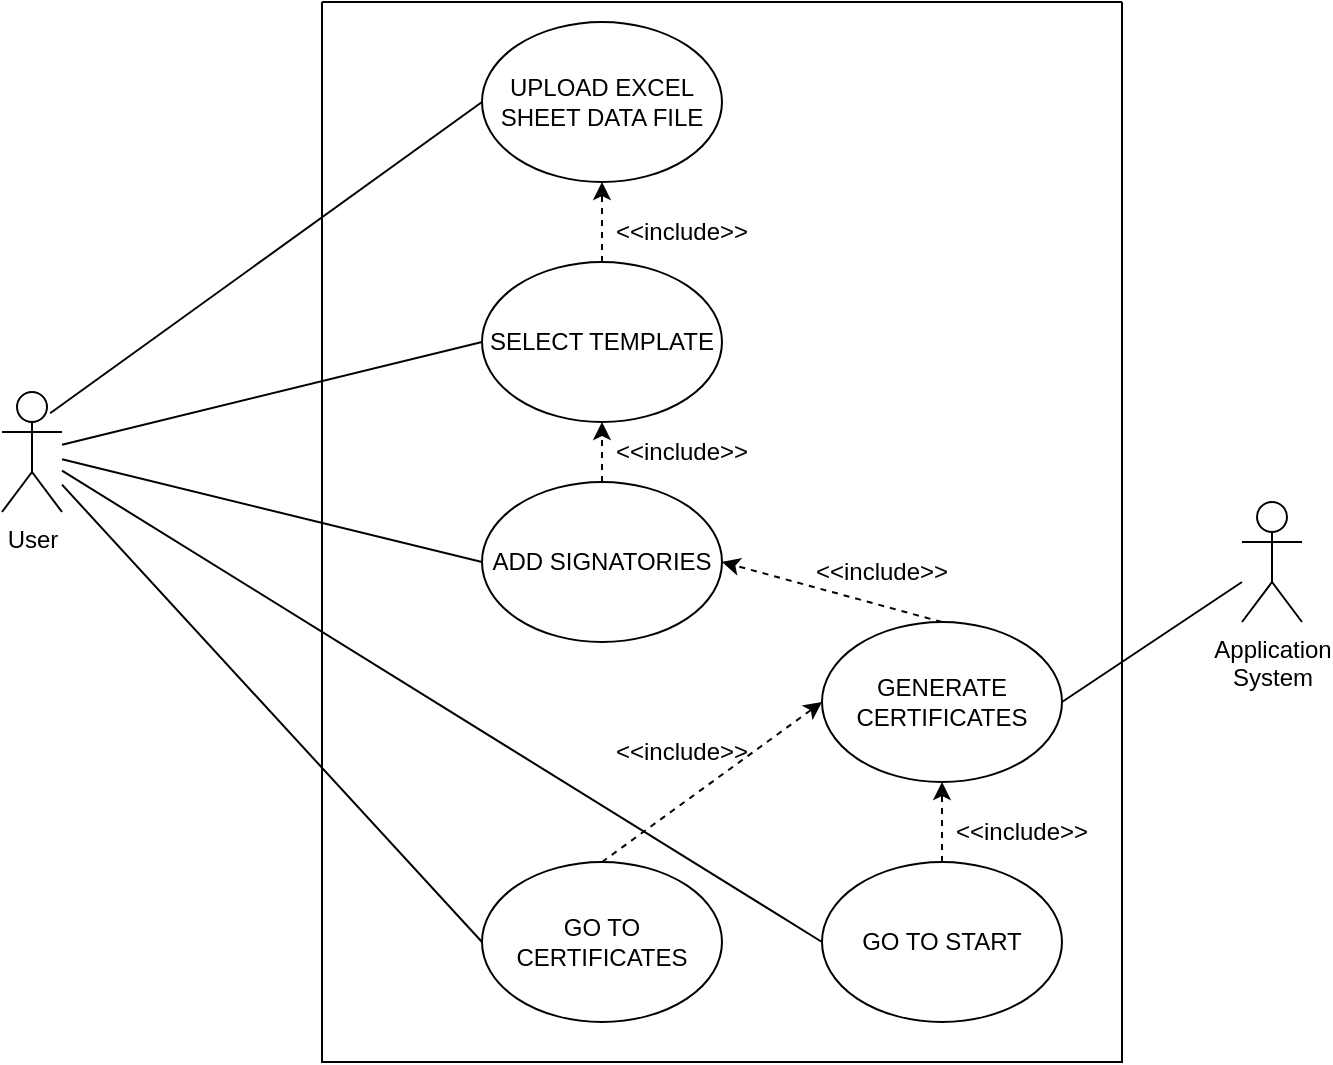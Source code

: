 <mxfile version="15.6.2" type="github">
  <diagram id="2qExpmGDyMYg8OurNlV5" name="Page-1">
    <mxGraphModel dx="2797" dy="3980" grid="1" gridSize="10" guides="1" tooltips="1" connect="1" arrows="1" fold="1" page="1" pageScale="1" pageWidth="850" pageHeight="1100" math="0" shadow="0">
      <root>
        <mxCell id="0" />
        <mxCell id="1" parent="0" />
        <mxCell id="dS0tU1C4Hypq0hL0aEkq-9" style="rounded=0;orthogonalLoop=1;jettySize=auto;html=1;exitX=0;exitY=0.5;exitDx=0;exitDy=0;endArrow=none;endFill=0;entryX=0.802;entryY=0.177;entryDx=0;entryDy=0;entryPerimeter=0;" edge="1" parent="1" source="dS0tU1C4Hypq0hL0aEkq-1" target="dS0tU1C4Hypq0hL0aEkq-8">
          <mxGeometry relative="1" as="geometry">
            <mxPoint x="-1320" y="-2590" as="targetPoint" />
          </mxGeometry>
        </mxCell>
        <mxCell id="dS0tU1C4Hypq0hL0aEkq-1" value="UPLOAD EXCEL SHEET DATA FILE" style="ellipse;whiteSpace=wrap;html=1;" vertex="1" parent="1">
          <mxGeometry x="-1180" y="-2780" width="120" height="80" as="geometry" />
        </mxCell>
        <mxCell id="dS0tU1C4Hypq0hL0aEkq-10" style="edgeStyle=none;rounded=0;orthogonalLoop=1;jettySize=auto;html=1;exitX=0;exitY=0.5;exitDx=0;exitDy=0;endArrow=none;endFill=0;" edge="1" parent="1" source="dS0tU1C4Hypq0hL0aEkq-2" target="dS0tU1C4Hypq0hL0aEkq-8">
          <mxGeometry relative="1" as="geometry">
            <mxPoint x="-1380" y="-2570" as="targetPoint" />
          </mxGeometry>
        </mxCell>
        <mxCell id="dS0tU1C4Hypq0hL0aEkq-18" style="edgeStyle=none;rounded=0;orthogonalLoop=1;jettySize=auto;html=1;exitX=0.5;exitY=0;exitDx=0;exitDy=0;entryX=0.5;entryY=1;entryDx=0;entryDy=0;dashed=1;endArrow=classic;endFill=1;" edge="1" parent="1" source="dS0tU1C4Hypq0hL0aEkq-2" target="dS0tU1C4Hypq0hL0aEkq-1">
          <mxGeometry relative="1" as="geometry" />
        </mxCell>
        <mxCell id="dS0tU1C4Hypq0hL0aEkq-2" value="SELECT TEMPLATE" style="ellipse;whiteSpace=wrap;html=1;" vertex="1" parent="1">
          <mxGeometry x="-1180" y="-2660" width="120" height="80" as="geometry" />
        </mxCell>
        <mxCell id="dS0tU1C4Hypq0hL0aEkq-11" style="edgeStyle=none;rounded=0;orthogonalLoop=1;jettySize=auto;html=1;exitX=0;exitY=0.5;exitDx=0;exitDy=0;endArrow=none;endFill=0;" edge="1" parent="1" source="dS0tU1C4Hypq0hL0aEkq-4" target="dS0tU1C4Hypq0hL0aEkq-8">
          <mxGeometry relative="1" as="geometry" />
        </mxCell>
        <mxCell id="dS0tU1C4Hypq0hL0aEkq-17" style="edgeStyle=none;rounded=0;orthogonalLoop=1;jettySize=auto;html=1;exitX=0.5;exitY=0;exitDx=0;exitDy=0;entryX=0.5;entryY=1;entryDx=0;entryDy=0;dashed=1;endArrow=classic;endFill=1;" edge="1" parent="1" source="dS0tU1C4Hypq0hL0aEkq-4" target="dS0tU1C4Hypq0hL0aEkq-2">
          <mxGeometry relative="1" as="geometry" />
        </mxCell>
        <mxCell id="dS0tU1C4Hypq0hL0aEkq-4" value="ADD SIGNATORIES" style="ellipse;whiteSpace=wrap;html=1;" vertex="1" parent="1">
          <mxGeometry x="-1180" y="-2550" width="120" height="80" as="geometry" />
        </mxCell>
        <mxCell id="dS0tU1C4Hypq0hL0aEkq-19" style="edgeStyle=none;rounded=0;orthogonalLoop=1;jettySize=auto;html=1;exitX=0.5;exitY=0;exitDx=0;exitDy=0;entryX=1;entryY=0.5;entryDx=0;entryDy=0;dashed=1;endArrow=classic;endFill=1;" edge="1" parent="1" source="dS0tU1C4Hypq0hL0aEkq-5" target="dS0tU1C4Hypq0hL0aEkq-4">
          <mxGeometry relative="1" as="geometry" />
        </mxCell>
        <mxCell id="dS0tU1C4Hypq0hL0aEkq-22" style="edgeStyle=none;rounded=0;orthogonalLoop=1;jettySize=auto;html=1;exitX=1;exitY=0.5;exitDx=0;exitDy=0;endArrow=none;endFill=0;" edge="1" parent="1" source="dS0tU1C4Hypq0hL0aEkq-5" target="dS0tU1C4Hypq0hL0aEkq-21">
          <mxGeometry relative="1" as="geometry" />
        </mxCell>
        <mxCell id="dS0tU1C4Hypq0hL0aEkq-5" value="GENERATE CERTIFICATES" style="ellipse;whiteSpace=wrap;html=1;" vertex="1" parent="1">
          <mxGeometry x="-1010" y="-2480" width="120" height="80" as="geometry" />
        </mxCell>
        <mxCell id="dS0tU1C4Hypq0hL0aEkq-12" style="edgeStyle=none;rounded=0;orthogonalLoop=1;jettySize=auto;html=1;exitX=0;exitY=0.5;exitDx=0;exitDy=0;endArrow=none;endFill=0;" edge="1" parent="1" source="dS0tU1C4Hypq0hL0aEkq-6" target="dS0tU1C4Hypq0hL0aEkq-8">
          <mxGeometry relative="1" as="geometry">
            <mxPoint x="-1320" y="-2560" as="targetPoint" />
          </mxGeometry>
        </mxCell>
        <mxCell id="dS0tU1C4Hypq0hL0aEkq-16" style="edgeStyle=none;rounded=0;orthogonalLoop=1;jettySize=auto;html=1;exitX=0.5;exitY=0;exitDx=0;exitDy=0;entryX=0;entryY=0.5;entryDx=0;entryDy=0;endArrow=classic;endFill=1;dashed=1;" edge="1" parent="1" source="dS0tU1C4Hypq0hL0aEkq-6" target="dS0tU1C4Hypq0hL0aEkq-5">
          <mxGeometry relative="1" as="geometry" />
        </mxCell>
        <mxCell id="dS0tU1C4Hypq0hL0aEkq-6" value="GO TO CERTIFICATES" style="ellipse;whiteSpace=wrap;html=1;" vertex="1" parent="1">
          <mxGeometry x="-1180" y="-2360" width="120" height="80" as="geometry" />
        </mxCell>
        <mxCell id="dS0tU1C4Hypq0hL0aEkq-13" style="edgeStyle=none;rounded=0;orthogonalLoop=1;jettySize=auto;html=1;exitX=0;exitY=0.5;exitDx=0;exitDy=0;endArrow=none;endFill=0;" edge="1" parent="1" source="dS0tU1C4Hypq0hL0aEkq-7" target="dS0tU1C4Hypq0hL0aEkq-8">
          <mxGeometry relative="1" as="geometry">
            <mxPoint x="-1320" y="-2570" as="targetPoint" />
          </mxGeometry>
        </mxCell>
        <mxCell id="dS0tU1C4Hypq0hL0aEkq-15" style="edgeStyle=none;rounded=0;orthogonalLoop=1;jettySize=auto;html=1;exitX=0.5;exitY=0;exitDx=0;exitDy=0;entryX=0.5;entryY=1;entryDx=0;entryDy=0;endArrow=classic;endFill=1;dashed=1;" edge="1" parent="1" source="dS0tU1C4Hypq0hL0aEkq-7" target="dS0tU1C4Hypq0hL0aEkq-5">
          <mxGeometry relative="1" as="geometry" />
        </mxCell>
        <mxCell id="dS0tU1C4Hypq0hL0aEkq-7" value="GO TO START" style="ellipse;whiteSpace=wrap;html=1;" vertex="1" parent="1">
          <mxGeometry x="-1010" y="-2360" width="120" height="80" as="geometry" />
        </mxCell>
        <mxCell id="dS0tU1C4Hypq0hL0aEkq-8" value="User" style="shape=umlActor;verticalLabelPosition=bottom;verticalAlign=top;html=1;outlineConnect=0;" vertex="1" parent="1">
          <mxGeometry x="-1420" y="-2595" width="30" height="60" as="geometry" />
        </mxCell>
        <mxCell id="dS0tU1C4Hypq0hL0aEkq-21" value="Application&lt;br&gt;System" style="shape=umlActor;verticalLabelPosition=bottom;verticalAlign=top;html=1;outlineConnect=0;" vertex="1" parent="1">
          <mxGeometry x="-800" y="-2540" width="30" height="60" as="geometry" />
        </mxCell>
        <mxCell id="dS0tU1C4Hypq0hL0aEkq-23" value="" style="swimlane;startSize=0;" vertex="1" parent="1">
          <mxGeometry x="-1260" y="-2790" width="400" height="530" as="geometry" />
        </mxCell>
        <mxCell id="dS0tU1C4Hypq0hL0aEkq-24" value="&amp;lt;&amp;lt;include&amp;gt;&amp;gt;" style="text;html=1;strokeColor=none;fillColor=none;align=center;verticalAlign=middle;whiteSpace=wrap;rounded=0;" vertex="1" parent="dS0tU1C4Hypq0hL0aEkq-23">
          <mxGeometry x="150" y="100" width="60" height="30" as="geometry" />
        </mxCell>
        <mxCell id="dS0tU1C4Hypq0hL0aEkq-25" value="&amp;lt;&amp;lt;include&amp;gt;&amp;gt;" style="text;html=1;strokeColor=none;fillColor=none;align=center;verticalAlign=middle;whiteSpace=wrap;rounded=0;" vertex="1" parent="dS0tU1C4Hypq0hL0aEkq-23">
          <mxGeometry x="150" y="210" width="60" height="30" as="geometry" />
        </mxCell>
        <mxCell id="dS0tU1C4Hypq0hL0aEkq-26" value="&amp;lt;&amp;lt;include&amp;gt;&amp;gt;" style="text;html=1;strokeColor=none;fillColor=none;align=center;verticalAlign=middle;whiteSpace=wrap;rounded=0;" vertex="1" parent="dS0tU1C4Hypq0hL0aEkq-23">
          <mxGeometry x="250" y="270" width="60" height="30" as="geometry" />
        </mxCell>
        <mxCell id="dS0tU1C4Hypq0hL0aEkq-27" value="&amp;lt;&amp;lt;include&amp;gt;&amp;gt;" style="text;html=1;strokeColor=none;fillColor=none;align=center;verticalAlign=middle;whiteSpace=wrap;rounded=0;" vertex="1" parent="dS0tU1C4Hypq0hL0aEkq-23">
          <mxGeometry x="150" y="360" width="60" height="30" as="geometry" />
        </mxCell>
        <mxCell id="dS0tU1C4Hypq0hL0aEkq-28" value="&amp;lt;&amp;lt;include&amp;gt;&amp;gt;" style="text;html=1;strokeColor=none;fillColor=none;align=center;verticalAlign=middle;whiteSpace=wrap;rounded=0;" vertex="1" parent="dS0tU1C4Hypq0hL0aEkq-23">
          <mxGeometry x="320" y="400" width="60" height="30" as="geometry" />
        </mxCell>
      </root>
    </mxGraphModel>
  </diagram>
</mxfile>

